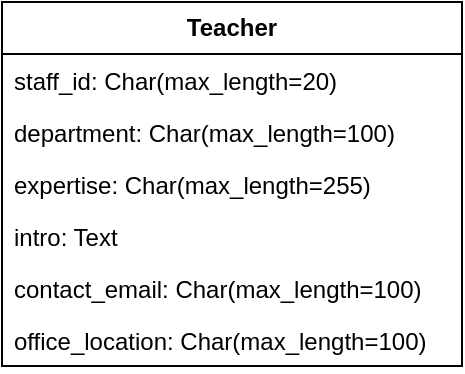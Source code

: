 <mxfile version="26.2.15">
  <diagram name="第 1 页" id="Pauu3n85IWXupo_ZV3zN">
    <mxGraphModel dx="693" dy="501" grid="1" gridSize="10" guides="1" tooltips="1" connect="1" arrows="1" fold="1" page="1" pageScale="1" pageWidth="827" pageHeight="1169" math="0" shadow="0">
      <root>
        <mxCell id="0" />
        <mxCell id="1" parent="0" />
        <mxCell id="Se_oQnj3NEMZr-Lr2NqA-16" value="&lt;b&gt;Teacher&lt;/b&gt;" style="swimlane;fontStyle=0;childLayout=stackLayout;horizontal=1;startSize=26;fillColor=none;horizontalStack=0;resizeParent=1;resizeParentMax=0;resizeLast=0;collapsible=1;marginBottom=0;whiteSpace=wrap;html=1;" parent="1" vertex="1">
          <mxGeometry x="240" y="240" width="230" height="182" as="geometry" />
        </mxCell>
        <mxCell id="Se_oQnj3NEMZr-Lr2NqA-17" value="staff_id: Char(max_length=20)" style="text;strokeColor=none;fillColor=none;align=left;verticalAlign=top;spacingLeft=4;spacingRight=4;overflow=hidden;rotatable=0;points=[[0,0.5],[1,0.5]];portConstraint=eastwest;whiteSpace=wrap;html=1;" parent="Se_oQnj3NEMZr-Lr2NqA-16" vertex="1">
          <mxGeometry y="26" width="230" height="26" as="geometry" />
        </mxCell>
        <mxCell id="Se_oQnj3NEMZr-Lr2NqA-18" value="department: Char(max_length=100)" style="text;strokeColor=none;fillColor=none;align=left;verticalAlign=top;spacingLeft=4;spacingRight=4;overflow=hidden;rotatable=0;points=[[0,0.5],[1,0.5]];portConstraint=eastwest;whiteSpace=wrap;html=1;" parent="Se_oQnj3NEMZr-Lr2NqA-16" vertex="1">
          <mxGeometry y="52" width="230" height="26" as="geometry" />
        </mxCell>
        <mxCell id="Se_oQnj3NEMZr-Lr2NqA-19" value="expertise: Char(max_length=255)" style="text;strokeColor=none;fillColor=none;align=left;verticalAlign=top;spacingLeft=4;spacingRight=4;overflow=hidden;rotatable=0;points=[[0,0.5],[1,0.5]];portConstraint=eastwest;whiteSpace=wrap;html=1;" parent="Se_oQnj3NEMZr-Lr2NqA-16" vertex="1">
          <mxGeometry y="78" width="230" height="26" as="geometry" />
        </mxCell>
        <mxCell id="Se_oQnj3NEMZr-Lr2NqA-20" value="intro: Text" style="text;strokeColor=none;fillColor=none;align=left;verticalAlign=top;spacingLeft=4;spacingRight=4;overflow=hidden;rotatable=0;points=[[0,0.5],[1,0.5]];portConstraint=eastwest;whiteSpace=wrap;html=1;" parent="Se_oQnj3NEMZr-Lr2NqA-16" vertex="1">
          <mxGeometry y="104" width="230" height="26" as="geometry" />
        </mxCell>
        <mxCell id="y1L_I56cxjP6exo25BJa-3" value="contact_email: Char(max_length=100)" style="text;strokeColor=none;fillColor=none;align=left;verticalAlign=top;spacingLeft=4;spacingRight=4;overflow=hidden;rotatable=0;points=[[0,0.5],[1,0.5]];portConstraint=eastwest;whiteSpace=wrap;html=1;" vertex="1" parent="Se_oQnj3NEMZr-Lr2NqA-16">
          <mxGeometry y="130" width="230" height="26" as="geometry" />
        </mxCell>
        <mxCell id="y1L_I56cxjP6exo25BJa-2" value="office_location: Char(max_length=100)" style="text;strokeColor=none;fillColor=none;align=left;verticalAlign=top;spacingLeft=4;spacingRight=4;overflow=hidden;rotatable=0;points=[[0,0.5],[1,0.5]];portConstraint=eastwest;whiteSpace=wrap;html=1;" vertex="1" parent="Se_oQnj3NEMZr-Lr2NqA-16">
          <mxGeometry y="156" width="230" height="26" as="geometry" />
        </mxCell>
      </root>
    </mxGraphModel>
  </diagram>
</mxfile>
